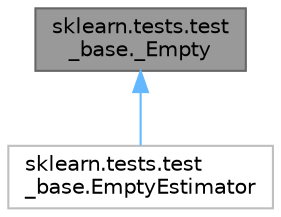 digraph "sklearn.tests.test_base._Empty"
{
 // LATEX_PDF_SIZE
  bgcolor="transparent";
  edge [fontname=Helvetica,fontsize=10,labelfontname=Helvetica,labelfontsize=10];
  node [fontname=Helvetica,fontsize=10,shape=box,height=0.2,width=0.4];
  Node1 [id="Node000001",label="sklearn.tests.test\l_base._Empty",height=0.2,width=0.4,color="gray40", fillcolor="grey60", style="filled", fontcolor="black",tooltip=" "];
  Node1 -> Node2 [id="edge1_Node000001_Node000002",dir="back",color="steelblue1",style="solid",tooltip=" "];
  Node2 [id="Node000002",label="sklearn.tests.test\l_base.EmptyEstimator",height=0.2,width=0.4,color="grey75", fillcolor="white", style="filled",URL="$d9/dcc/classsklearn_1_1tests_1_1test__base_1_1EmptyEstimator.html",tooltip=" "];
}
